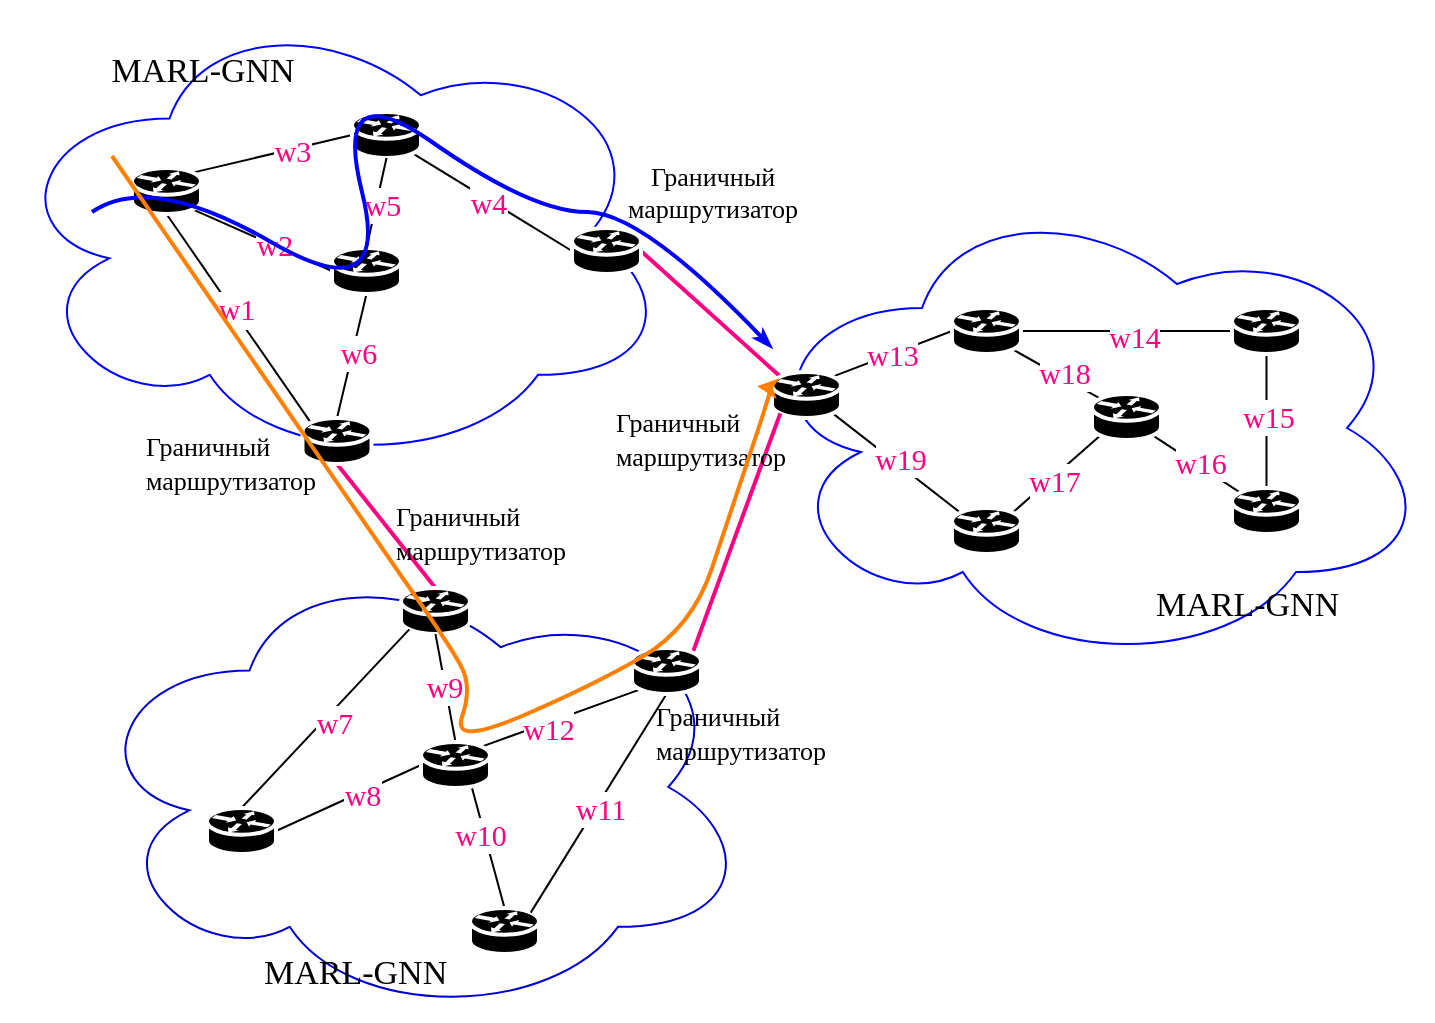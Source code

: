 <mxfile version="21.2.1" type="github">
  <diagram name="Страница 1" id="EwrGXDcwD4Ak4b9g7cqd">
    <mxGraphModel dx="701" dy="622" grid="1" gridSize="10" guides="1" tooltips="1" connect="1" arrows="1" fold="1" page="1" pageScale="1" pageWidth="827" pageHeight="1169" math="0" shadow="0">
      <root>
        <mxCell id="0" />
        <mxCell id="1" parent="0" />
        <mxCell id="X2SiNFkBctOpv3UMYdg0-1" value="" style="ellipse;shape=cloud;whiteSpace=wrap;html=1;strokeColor=#0000FF;" parent="1" vertex="1">
          <mxGeometry x="350" y="520" width="335" height="233" as="geometry" />
        </mxCell>
        <mxCell id="X2SiNFkBctOpv3UMYdg0-2" style="rounded=0;orthogonalLoop=1;jettySize=auto;html=1;exitX=0.88;exitY=0.1;exitDx=0;exitDy=0;exitPerimeter=0;entryX=0;entryY=0.5;entryDx=0;entryDy=0;entryPerimeter=0;endArrow=none;endFill=0;strokeColor=#000000;" parent="1" source="X2SiNFkBctOpv3UMYdg0-8" target="X2SiNFkBctOpv3UMYdg0-11" edge="1">
          <mxGeometry relative="1" as="geometry" />
        </mxCell>
        <mxCell id="X2SiNFkBctOpv3UMYdg0-3" value="w3" style="edgeLabel;html=1;align=center;verticalAlign=middle;resizable=0;points=[];fontSize=15;fontFamily=Tahoma;fontColor=#FF0080;" parent="X2SiNFkBctOpv3UMYdg0-2" vertex="1" connectable="0">
          <mxGeometry x="0.229" relative="1" as="geometry">
            <mxPoint as="offset" />
          </mxGeometry>
        </mxCell>
        <mxCell id="X2SiNFkBctOpv3UMYdg0-4" style="edgeStyle=none;rounded=0;orthogonalLoop=1;jettySize=auto;html=1;exitX=0.88;exitY=0.9;exitDx=0;exitDy=0;exitPerimeter=0;entryX=0;entryY=0.5;entryDx=0;entryDy=0;entryPerimeter=0;strokeColor=#000000;endArrow=none;endFill=0;" parent="1" source="X2SiNFkBctOpv3UMYdg0-8" target="X2SiNFkBctOpv3UMYdg0-16" edge="1">
          <mxGeometry relative="1" as="geometry" />
        </mxCell>
        <mxCell id="X2SiNFkBctOpv3UMYdg0-5" value="w2" style="edgeLabel;html=1;align=center;verticalAlign=middle;resizable=0;points=[];fontSize=15;fontFamily=Tahoma;fontColor=#FF0080;" parent="X2SiNFkBctOpv3UMYdg0-4" vertex="1" connectable="0">
          <mxGeometry x="0.163" y="1" relative="1" as="geometry">
            <mxPoint x="-1" as="offset" />
          </mxGeometry>
        </mxCell>
        <mxCell id="X2SiNFkBctOpv3UMYdg0-6" style="edgeStyle=none;rounded=0;orthogonalLoop=1;jettySize=auto;html=1;exitX=0.5;exitY=1;exitDx=0;exitDy=0;exitPerimeter=0;entryX=0.12;entryY=0.1;entryDx=0;entryDy=0;entryPerimeter=0;strokeColor=#000000;endArrow=none;endFill=0;" parent="1" source="X2SiNFkBctOpv3UMYdg0-8" target="X2SiNFkBctOpv3UMYdg0-19" edge="1">
          <mxGeometry relative="1" as="geometry" />
        </mxCell>
        <mxCell id="X2SiNFkBctOpv3UMYdg0-7" value="&lt;font style=&quot;font-size: 15px;&quot; color=&quot;#ff0080&quot;&gt;w1&lt;/font&gt;" style="edgeLabel;html=1;align=center;verticalAlign=middle;resizable=0;points=[];fontSize=14;fontFamily=Tahoma;" parent="X2SiNFkBctOpv3UMYdg0-6" vertex="1" connectable="0">
          <mxGeometry x="-0.063" y="2" relative="1" as="geometry">
            <mxPoint x="-1" as="offset" />
          </mxGeometry>
        </mxCell>
        <mxCell id="X2SiNFkBctOpv3UMYdg0-8" value="" style="shape=mxgraph.cisco.routers.router;sketch=0;html=1;pointerEvents=1;dashed=0;fillColor=#000000;strokeColor=#ffffff;strokeWidth=2;verticalLabelPosition=bottom;verticalAlign=top;align=center;outlineConnect=0;fontFamily=Times New Roman;fontSize=15;" parent="1" vertex="1">
          <mxGeometry x="415" y="603" width="34.5" height="23" as="geometry" />
        </mxCell>
        <mxCell id="X2SiNFkBctOpv3UMYdg0-9" style="edgeStyle=none;rounded=0;orthogonalLoop=1;jettySize=auto;html=1;exitX=0.88;exitY=0.9;exitDx=0;exitDy=0;exitPerimeter=0;entryX=0;entryY=0.5;entryDx=0;entryDy=0;entryPerimeter=0;strokeColor=#000000;endArrow=none;endFill=0;" parent="1" source="X2SiNFkBctOpv3UMYdg0-11" target="X2SiNFkBctOpv3UMYdg0-21" edge="1">
          <mxGeometry relative="1" as="geometry" />
        </mxCell>
        <mxCell id="X2SiNFkBctOpv3UMYdg0-10" value="w4" style="edgeLabel;html=1;align=center;verticalAlign=middle;resizable=0;points=[];fontSize=15;fontFamily=Tahoma;fontColor=#FF0080;" parent="X2SiNFkBctOpv3UMYdg0-9" vertex="1" connectable="0">
          <mxGeometry x="-0.039" y="-1" relative="1" as="geometry">
            <mxPoint as="offset" />
          </mxGeometry>
        </mxCell>
        <mxCell id="X2SiNFkBctOpv3UMYdg0-11" value="" style="shape=mxgraph.cisco.routers.router;sketch=0;html=1;pointerEvents=1;dashed=0;fillColor=#000000;strokeColor=#ffffff;strokeWidth=2;verticalLabelPosition=bottom;verticalAlign=top;align=center;outlineConnect=0;fontFamily=Times New Roman;fontSize=15;" parent="1" vertex="1">
          <mxGeometry x="525" y="575" width="34.5" height="23" as="geometry" />
        </mxCell>
        <mxCell id="X2SiNFkBctOpv3UMYdg0-12" style="edgeStyle=none;rounded=0;orthogonalLoop=1;jettySize=auto;html=1;exitX=0.5;exitY=1;exitDx=0;exitDy=0;exitPerimeter=0;entryX=0.5;entryY=0;entryDx=0;entryDy=0;entryPerimeter=0;strokeColor=#000000;endArrow=none;endFill=0;" parent="1" source="X2SiNFkBctOpv3UMYdg0-16" target="X2SiNFkBctOpv3UMYdg0-19" edge="1">
          <mxGeometry relative="1" as="geometry" />
        </mxCell>
        <mxCell id="X2SiNFkBctOpv3UMYdg0-13" value="w6" style="edgeLabel;html=1;align=center;verticalAlign=middle;resizable=0;points=[];fontSize=15;fontFamily=Tahoma;fontColor=#FF0080;" parent="X2SiNFkBctOpv3UMYdg0-12" vertex="1" connectable="0">
          <mxGeometry x="-0.073" y="2" relative="1" as="geometry">
            <mxPoint as="offset" />
          </mxGeometry>
        </mxCell>
        <mxCell id="X2SiNFkBctOpv3UMYdg0-14" style="edgeStyle=none;rounded=0;orthogonalLoop=1;jettySize=auto;html=1;exitX=0.5;exitY=0;exitDx=0;exitDy=0;exitPerimeter=0;entryX=0.5;entryY=1;entryDx=0;entryDy=0;entryPerimeter=0;strokeColor=#000000;endArrow=none;endFill=0;" parent="1" source="X2SiNFkBctOpv3UMYdg0-16" target="X2SiNFkBctOpv3UMYdg0-11" edge="1">
          <mxGeometry relative="1" as="geometry" />
        </mxCell>
        <mxCell id="X2SiNFkBctOpv3UMYdg0-15" value="w5" style="edgeLabel;html=1;align=center;verticalAlign=middle;resizable=0;points=[];fontSize=15;fontFamily=Tahoma;fontColor=#FF0080;" parent="X2SiNFkBctOpv3UMYdg0-14" vertex="1" connectable="0">
          <mxGeometry x="0.004" y="-3" relative="1" as="geometry">
            <mxPoint as="offset" />
          </mxGeometry>
        </mxCell>
        <mxCell id="X2SiNFkBctOpv3UMYdg0-16" value="" style="shape=mxgraph.cisco.routers.router;sketch=0;html=1;pointerEvents=1;dashed=0;fillColor=#000000;strokeColor=#ffffff;strokeWidth=2;verticalLabelPosition=bottom;verticalAlign=top;align=center;outlineConnect=0;fontFamily=Times New Roman;fontSize=15;" parent="1" vertex="1">
          <mxGeometry x="515" y="643" width="34.5" height="23" as="geometry" />
        </mxCell>
        <mxCell id="X2SiNFkBctOpv3UMYdg0-17" value="" style="ellipse;shape=cloud;whiteSpace=wrap;html=1;strokeColor=#0000FF;" parent="1" vertex="1">
          <mxGeometry x="725" y="613" width="340" height="240" as="geometry" />
        </mxCell>
        <mxCell id="X2SiNFkBctOpv3UMYdg0-18" style="edgeStyle=none;rounded=0;orthogonalLoop=1;jettySize=auto;html=1;exitX=0.5;exitY=1;exitDx=0;exitDy=0;exitPerimeter=0;entryX=0.5;entryY=0;entryDx=0;entryDy=0;entryPerimeter=0;strokeColor=#FF0080;strokeWidth=2;endArrow=none;endFill=0;" parent="1" source="X2SiNFkBctOpv3UMYdg0-19" target="X2SiNFkBctOpv3UMYdg0-43" edge="1">
          <mxGeometry relative="1" as="geometry" />
        </mxCell>
        <mxCell id="X2SiNFkBctOpv3UMYdg0-19" value="" style="shape=mxgraph.cisco.routers.router;sketch=0;html=1;pointerEvents=1;dashed=0;fillColor=#000000;strokeColor=#ffffff;strokeWidth=2;verticalLabelPosition=bottom;verticalAlign=top;align=center;outlineConnect=0;fontFamily=Times New Roman;fontSize=15;" parent="1" vertex="1">
          <mxGeometry x="500.25" y="728" width="34.5" height="23" as="geometry" />
        </mxCell>
        <mxCell id="X2SiNFkBctOpv3UMYdg0-20" style="edgeStyle=none;rounded=0;orthogonalLoop=1;jettySize=auto;html=1;exitX=1;exitY=0.5;exitDx=0;exitDy=0;exitPerimeter=0;entryX=0.12;entryY=0.1;entryDx=0;entryDy=0;entryPerimeter=0;strokeColor=#FF0080;endArrow=none;endFill=0;strokeWidth=2;" parent="1" source="X2SiNFkBctOpv3UMYdg0-21" target="X2SiNFkBctOpv3UMYdg0-26" edge="1">
          <mxGeometry relative="1" as="geometry" />
        </mxCell>
        <mxCell id="X2SiNFkBctOpv3UMYdg0-21" value="" style="shape=mxgraph.cisco.routers.router;sketch=0;html=1;pointerEvents=1;dashed=0;fillColor=#000000;strokeColor=#ffffff;strokeWidth=2;verticalLabelPosition=bottom;verticalAlign=top;align=center;outlineConnect=0;fontFamily=Times New Roman;fontSize=15;" parent="1" vertex="1">
          <mxGeometry x="635" y="633" width="34.5" height="23" as="geometry" />
        </mxCell>
        <mxCell id="X2SiNFkBctOpv3UMYdg0-22" style="edgeStyle=none;rounded=0;orthogonalLoop=1;jettySize=auto;html=1;exitX=0.88;exitY=0.1;exitDx=0;exitDy=0;exitPerimeter=0;entryX=0;entryY=0.5;entryDx=0;entryDy=0;entryPerimeter=0;strokeColor=#000000;strokeWidth=1;endArrow=none;endFill=0;" parent="1" source="X2SiNFkBctOpv3UMYdg0-26" target="X2SiNFkBctOpv3UMYdg0-31" edge="1">
          <mxGeometry relative="1" as="geometry" />
        </mxCell>
        <mxCell id="X2SiNFkBctOpv3UMYdg0-23" value="w13" style="edgeLabel;html=1;align=center;verticalAlign=middle;resizable=0;points=[];fontSize=15;fontFamily=Tahoma;fontColor=#FF0080;" parent="X2SiNFkBctOpv3UMYdg0-22" vertex="1" connectable="0">
          <mxGeometry x="-0.029" relative="1" as="geometry">
            <mxPoint as="offset" />
          </mxGeometry>
        </mxCell>
        <mxCell id="X2SiNFkBctOpv3UMYdg0-24" style="edgeStyle=none;rounded=0;orthogonalLoop=1;jettySize=auto;html=1;exitX=0.88;exitY=0.9;exitDx=0;exitDy=0;exitPerimeter=0;entryX=0.12;entryY=0.1;entryDx=0;entryDy=0;entryPerimeter=0;strokeColor=#000000;strokeWidth=1;endArrow=none;endFill=0;" parent="1" source="X2SiNFkBctOpv3UMYdg0-26" target="X2SiNFkBctOpv3UMYdg0-34" edge="1">
          <mxGeometry relative="1" as="geometry" />
        </mxCell>
        <mxCell id="X2SiNFkBctOpv3UMYdg0-25" value="w19" style="edgeLabel;html=1;align=center;verticalAlign=middle;resizable=0;points=[];fontSize=15;fontFamily=Tahoma;fontColor=#FF0080;" parent="X2SiNFkBctOpv3UMYdg0-24" vertex="1" connectable="0">
          <mxGeometry x="-0.001" y="3" relative="1" as="geometry">
            <mxPoint as="offset" />
          </mxGeometry>
        </mxCell>
        <mxCell id="X2SiNFkBctOpv3UMYdg0-26" value="" style="shape=mxgraph.cisco.routers.router;sketch=0;html=1;pointerEvents=1;dashed=0;fillColor=#000000;strokeColor=#ffffff;strokeWidth=2;verticalLabelPosition=bottom;verticalAlign=top;align=center;outlineConnect=0;fontFamily=Times New Roman;fontSize=15;" parent="1" vertex="1">
          <mxGeometry x="735" y="705" width="34.5" height="23" as="geometry" />
        </mxCell>
        <mxCell id="X2SiNFkBctOpv3UMYdg0-27" style="edgeStyle=none;rounded=0;orthogonalLoop=1;jettySize=auto;html=1;exitX=1;exitY=0.5;exitDx=0;exitDy=0;exitPerimeter=0;strokeColor=#000000;strokeWidth=1;endArrow=none;endFill=0;" parent="1" source="X2SiNFkBctOpv3UMYdg0-31" target="X2SiNFkBctOpv3UMYdg0-40" edge="1">
          <mxGeometry relative="1" as="geometry" />
        </mxCell>
        <mxCell id="X2SiNFkBctOpv3UMYdg0-28" value="w14" style="edgeLabel;html=1;align=center;verticalAlign=middle;resizable=0;points=[];fontSize=15;fontFamily=Tahoma;fontColor=#FF0080;" parent="X2SiNFkBctOpv3UMYdg0-27" vertex="1" connectable="0">
          <mxGeometry x="0.062" y="-2" relative="1" as="geometry">
            <mxPoint as="offset" />
          </mxGeometry>
        </mxCell>
        <mxCell id="X2SiNFkBctOpv3UMYdg0-29" style="edgeStyle=none;rounded=0;orthogonalLoop=1;jettySize=auto;html=1;exitX=0.88;exitY=0.9;exitDx=0;exitDy=0;exitPerimeter=0;entryX=0.12;entryY=0.1;entryDx=0;entryDy=0;entryPerimeter=0;strokeColor=#000000;strokeWidth=1;endArrow=none;endFill=0;" parent="1" source="X2SiNFkBctOpv3UMYdg0-31" target="X2SiNFkBctOpv3UMYdg0-37" edge="1">
          <mxGeometry relative="1" as="geometry" />
        </mxCell>
        <mxCell id="X2SiNFkBctOpv3UMYdg0-30" value="w18" style="edgeLabel;html=1;align=center;verticalAlign=middle;resizable=0;points=[];fontSize=15;fontFamily=Tahoma;fontColor=#FF0080;" parent="X2SiNFkBctOpv3UMYdg0-29" vertex="1" connectable="0">
          <mxGeometry x="0.076" y="3" relative="1" as="geometry">
            <mxPoint as="offset" />
          </mxGeometry>
        </mxCell>
        <mxCell id="X2SiNFkBctOpv3UMYdg0-31" value="" style="shape=mxgraph.cisco.routers.router;sketch=0;html=1;pointerEvents=1;dashed=0;fillColor=#000000;strokeColor=#ffffff;strokeWidth=2;verticalLabelPosition=bottom;verticalAlign=top;align=center;outlineConnect=0;fontFamily=Times New Roman;fontSize=15;" parent="1" vertex="1">
          <mxGeometry x="825" y="673" width="34.5" height="23" as="geometry" />
        </mxCell>
        <mxCell id="X2SiNFkBctOpv3UMYdg0-32" style="edgeStyle=none;rounded=0;orthogonalLoop=1;jettySize=auto;html=1;exitX=0.88;exitY=0.1;exitDx=0;exitDy=0;exitPerimeter=0;entryX=0.12;entryY=0.9;entryDx=0;entryDy=0;entryPerimeter=0;strokeColor=#000000;strokeWidth=1;endArrow=none;endFill=0;" parent="1" source="X2SiNFkBctOpv3UMYdg0-34" target="X2SiNFkBctOpv3UMYdg0-37" edge="1">
          <mxGeometry relative="1" as="geometry" />
        </mxCell>
        <mxCell id="X2SiNFkBctOpv3UMYdg0-33" value="w17" style="edgeLabel;html=1;align=center;verticalAlign=middle;resizable=0;points=[];fontSize=15;fontFamily=Tahoma;fontColor=#FF0080;" parent="X2SiNFkBctOpv3UMYdg0-32" vertex="1" connectable="0">
          <mxGeometry x="-0.105" y="-1" relative="1" as="geometry">
            <mxPoint as="offset" />
          </mxGeometry>
        </mxCell>
        <mxCell id="X2SiNFkBctOpv3UMYdg0-34" value="" style="shape=mxgraph.cisco.routers.router;sketch=0;html=1;pointerEvents=1;dashed=0;fillColor=#000000;strokeColor=#ffffff;strokeWidth=2;verticalLabelPosition=bottom;verticalAlign=top;align=center;outlineConnect=0;fontFamily=Times New Roman;fontSize=15;" parent="1" vertex="1">
          <mxGeometry x="825" y="773" width="34.5" height="23" as="geometry" />
        </mxCell>
        <mxCell id="X2SiNFkBctOpv3UMYdg0-35" style="edgeStyle=none;rounded=0;orthogonalLoop=1;jettySize=auto;html=1;exitX=0.88;exitY=0.9;exitDx=0;exitDy=0;exitPerimeter=0;entryX=0.12;entryY=0.1;entryDx=0;entryDy=0;entryPerimeter=0;strokeColor=#000000;strokeWidth=1;endArrow=none;endFill=0;" parent="1" source="X2SiNFkBctOpv3UMYdg0-37" target="X2SiNFkBctOpv3UMYdg0-41" edge="1">
          <mxGeometry relative="1" as="geometry" />
        </mxCell>
        <mxCell id="X2SiNFkBctOpv3UMYdg0-36" value="w16" style="edgeLabel;html=1;align=center;verticalAlign=middle;resizable=0;points=[];fontSize=15;fontFamily=Tahoma;fontColor=#FF0080;" parent="X2SiNFkBctOpv3UMYdg0-35" vertex="1" connectable="0">
          <mxGeometry x="-0.034" y="1" relative="1" as="geometry">
            <mxPoint x="1" as="offset" />
          </mxGeometry>
        </mxCell>
        <mxCell id="X2SiNFkBctOpv3UMYdg0-37" value="" style="shape=mxgraph.cisco.routers.router;sketch=0;html=1;pointerEvents=1;dashed=0;fillColor=#000000;strokeColor=#ffffff;strokeWidth=2;verticalLabelPosition=bottom;verticalAlign=top;align=center;outlineConnect=0;fontFamily=Times New Roman;fontSize=15;" parent="1" vertex="1">
          <mxGeometry x="895" y="716" width="34.5" height="23" as="geometry" />
        </mxCell>
        <mxCell id="X2SiNFkBctOpv3UMYdg0-38" style="edgeStyle=none;rounded=0;orthogonalLoop=1;jettySize=auto;html=1;exitX=0.5;exitY=1;exitDx=0;exitDy=0;exitPerimeter=0;strokeColor=#000000;strokeWidth=1;endArrow=none;endFill=0;" parent="1" source="X2SiNFkBctOpv3UMYdg0-40" target="X2SiNFkBctOpv3UMYdg0-41" edge="1">
          <mxGeometry relative="1" as="geometry" />
        </mxCell>
        <mxCell id="X2SiNFkBctOpv3UMYdg0-39" value="w15" style="edgeLabel;html=1;align=center;verticalAlign=middle;resizable=0;points=[];fontSize=15;fontFamily=Tahoma;fontColor=#FF0080;" parent="X2SiNFkBctOpv3UMYdg0-38" vertex="1" connectable="0">
          <mxGeometry x="-0.076" relative="1" as="geometry">
            <mxPoint as="offset" />
          </mxGeometry>
        </mxCell>
        <mxCell id="X2SiNFkBctOpv3UMYdg0-40" value="" style="shape=mxgraph.cisco.routers.router;sketch=0;html=1;pointerEvents=1;dashed=0;fillColor=#000000;strokeColor=#ffffff;strokeWidth=2;verticalLabelPosition=bottom;verticalAlign=top;align=center;outlineConnect=0;fontFamily=Times New Roman;fontSize=15;" parent="1" vertex="1">
          <mxGeometry x="965" y="673" width="34.5" height="23" as="geometry" />
        </mxCell>
        <mxCell id="X2SiNFkBctOpv3UMYdg0-41" value="" style="shape=mxgraph.cisco.routers.router;sketch=0;html=1;pointerEvents=1;dashed=0;fillColor=#000000;strokeColor=#ffffff;strokeWidth=2;verticalLabelPosition=bottom;verticalAlign=top;align=center;outlineConnect=0;fontFamily=Times New Roman;fontSize=15;" parent="1" vertex="1">
          <mxGeometry x="965" y="763" width="34.5" height="23" as="geometry" />
        </mxCell>
        <mxCell id="X2SiNFkBctOpv3UMYdg0-42" value="" style="ellipse;shape=cloud;whiteSpace=wrap;html=1;strokeColor=#0000CC;" parent="1" vertex="1">
          <mxGeometry x="390" y="796" width="335" height="233" as="geometry" />
        </mxCell>
        <mxCell id="X2SiNFkBctOpv3UMYdg0-43" value="" style="shape=mxgraph.cisco.routers.router;sketch=0;html=1;pointerEvents=1;dashed=0;fillColor=#000000;strokeColor=#ffffff;strokeWidth=2;verticalLabelPosition=bottom;verticalAlign=top;align=center;outlineConnect=0;fontFamily=Times New Roman;fontSize=15;" parent="1" vertex="1">
          <mxGeometry x="549.5" y="813" width="34.5" height="23" as="geometry" />
        </mxCell>
        <mxCell id="X2SiNFkBctOpv3UMYdg0-44" style="edgeStyle=none;rounded=0;orthogonalLoop=1;jettySize=auto;html=1;exitX=0.5;exitY=0;exitDx=0;exitDy=0;exitPerimeter=0;entryX=0.12;entryY=0.9;entryDx=0;entryDy=0;entryPerimeter=0;strokeColor=#000000;strokeWidth=1;endArrow=none;endFill=0;" parent="1" source="X2SiNFkBctOpv3UMYdg0-48" target="X2SiNFkBctOpv3UMYdg0-43" edge="1">
          <mxGeometry relative="1" as="geometry" />
        </mxCell>
        <mxCell id="X2SiNFkBctOpv3UMYdg0-45" value="w7" style="edgeLabel;html=1;align=center;verticalAlign=middle;resizable=0;points=[];fontSize=15;fontFamily=Tahoma;fontColor=#FF0080;" parent="X2SiNFkBctOpv3UMYdg0-44" vertex="1" connectable="0">
          <mxGeometry x="0.025" y="-4" relative="1" as="geometry">
            <mxPoint as="offset" />
          </mxGeometry>
        </mxCell>
        <mxCell id="X2SiNFkBctOpv3UMYdg0-46" style="edgeStyle=none;rounded=0;orthogonalLoop=1;jettySize=auto;html=1;exitX=1;exitY=0.5;exitDx=0;exitDy=0;exitPerimeter=0;entryX=0;entryY=0.5;entryDx=0;entryDy=0;entryPerimeter=0;strokeColor=#000000;strokeWidth=1;endArrow=none;endFill=0;" parent="1" source="X2SiNFkBctOpv3UMYdg0-48" target="X2SiNFkBctOpv3UMYdg0-55" edge="1">
          <mxGeometry relative="1" as="geometry" />
        </mxCell>
        <mxCell id="X2SiNFkBctOpv3UMYdg0-47" value="w8" style="edgeLabel;html=1;align=center;verticalAlign=middle;resizable=0;points=[];fontSize=15;fontFamily=Tahoma;fontColor=#FF0080;" parent="X2SiNFkBctOpv3UMYdg0-46" vertex="1" connectable="0">
          <mxGeometry x="0.163" y="-1" relative="1" as="geometry">
            <mxPoint as="offset" />
          </mxGeometry>
        </mxCell>
        <mxCell id="X2SiNFkBctOpv3UMYdg0-48" value="" style="shape=mxgraph.cisco.routers.router;sketch=0;html=1;pointerEvents=1;dashed=0;fillColor=#000000;strokeColor=#ffffff;strokeWidth=2;verticalLabelPosition=bottom;verticalAlign=top;align=center;outlineConnect=0;fontFamily=Times New Roman;fontSize=15;" parent="1" vertex="1">
          <mxGeometry x="452.5" y="923" width="34.5" height="23" as="geometry" />
        </mxCell>
        <mxCell id="X2SiNFkBctOpv3UMYdg0-49" style="edgeStyle=none;rounded=0;orthogonalLoop=1;jettySize=auto;html=1;entryX=0.5;entryY=0;entryDx=0;entryDy=0;entryPerimeter=0;strokeColor=#000000;strokeWidth=1;endArrow=none;endFill=0;" parent="1" target="X2SiNFkBctOpv3UMYdg0-56" edge="1">
          <mxGeometry relative="1" as="geometry">
            <mxPoint x="585" y="913" as="sourcePoint" />
          </mxGeometry>
        </mxCell>
        <mxCell id="X2SiNFkBctOpv3UMYdg0-50" value="w10" style="edgeLabel;html=1;align=center;verticalAlign=middle;resizable=0;points=[];fontSize=15;fontFamily=Tahoma;fontColor=#FF0080;" parent="X2SiNFkBctOpv3UMYdg0-49" vertex="1" connectable="0">
          <mxGeometry x="-0.236" y="-2" relative="1" as="geometry">
            <mxPoint as="offset" />
          </mxGeometry>
        </mxCell>
        <mxCell id="X2SiNFkBctOpv3UMYdg0-51" style="edgeStyle=none;rounded=0;orthogonalLoop=1;jettySize=auto;html=1;exitX=0.5;exitY=0;exitDx=0;exitDy=0;exitPerimeter=0;entryX=0.5;entryY=1;entryDx=0;entryDy=0;entryPerimeter=0;strokeColor=#000000;strokeWidth=1;endArrow=none;endFill=0;" parent="1" source="X2SiNFkBctOpv3UMYdg0-55" target="X2SiNFkBctOpv3UMYdg0-43" edge="1">
          <mxGeometry relative="1" as="geometry" />
        </mxCell>
        <mxCell id="X2SiNFkBctOpv3UMYdg0-52" value="w9" style="edgeLabel;html=1;align=center;verticalAlign=middle;resizable=0;points=[];fontSize=15;fontFamily=Tahoma;fontColor=#FF0080;" parent="X2SiNFkBctOpv3UMYdg0-51" vertex="1" connectable="0">
          <mxGeometry x="0.034" y="1" relative="1" as="geometry">
            <mxPoint as="offset" />
          </mxGeometry>
        </mxCell>
        <mxCell id="X2SiNFkBctOpv3UMYdg0-53" style="edgeStyle=none;rounded=0;orthogonalLoop=1;jettySize=auto;html=1;exitX=0.88;exitY=0.1;exitDx=0;exitDy=0;exitPerimeter=0;entryX=0.12;entryY=0.9;entryDx=0;entryDy=0;entryPerimeter=0;strokeColor=#000000;strokeWidth=1;endArrow=none;endFill=0;" parent="1" source="X2SiNFkBctOpv3UMYdg0-55" target="X2SiNFkBctOpv3UMYdg0-60" edge="1">
          <mxGeometry relative="1" as="geometry" />
        </mxCell>
        <mxCell id="X2SiNFkBctOpv3UMYdg0-54" value="w12" style="edgeLabel;html=1;align=center;verticalAlign=middle;resizable=0;points=[];fontSize=15;fontFamily=Tahoma;fontColor=#FF0080;" parent="X2SiNFkBctOpv3UMYdg0-53" vertex="1" connectable="0">
          <mxGeometry x="-0.188" y="-2" relative="1" as="geometry">
            <mxPoint as="offset" />
          </mxGeometry>
        </mxCell>
        <mxCell id="X2SiNFkBctOpv3UMYdg0-55" value="" style="shape=mxgraph.cisco.routers.router;sketch=0;html=1;pointerEvents=1;dashed=0;fillColor=#000000;strokeColor=#ffffff;strokeWidth=2;verticalLabelPosition=bottom;verticalAlign=top;align=center;outlineConnect=0;fontFamily=Times New Roman;fontSize=15;" parent="1" vertex="1">
          <mxGeometry x="559.5" y="890" width="34.5" height="23" as="geometry" />
        </mxCell>
        <mxCell id="X2SiNFkBctOpv3UMYdg0-56" value="" style="shape=mxgraph.cisco.routers.router;sketch=0;html=1;pointerEvents=1;dashed=0;fillColor=#000000;strokeColor=#ffffff;strokeWidth=2;verticalLabelPosition=bottom;verticalAlign=top;align=center;outlineConnect=0;fontFamily=Times New Roman;fontSize=15;" parent="1" vertex="1">
          <mxGeometry x="584" y="973" width="34.5" height="23" as="geometry" />
        </mxCell>
        <mxCell id="X2SiNFkBctOpv3UMYdg0-57" style="edgeStyle=none;rounded=0;orthogonalLoop=1;jettySize=auto;html=1;exitX=0.5;exitY=1;exitDx=0;exitDy=0;exitPerimeter=0;entryX=0.88;entryY=0.1;entryDx=0;entryDy=0;entryPerimeter=0;strokeColor=#000000;strokeWidth=1;endArrow=none;endFill=0;" parent="1" source="X2SiNFkBctOpv3UMYdg0-60" target="X2SiNFkBctOpv3UMYdg0-56" edge="1">
          <mxGeometry relative="1" as="geometry" />
        </mxCell>
        <mxCell id="X2SiNFkBctOpv3UMYdg0-58" value="w11" style="edgeLabel;html=1;align=center;verticalAlign=middle;resizable=0;points=[];fontSize=15;fontFamily=Tahoma;fontColor=#FF0080;" parent="X2SiNFkBctOpv3UMYdg0-57" vertex="1" connectable="0">
          <mxGeometry x="0.035" y="2" relative="1" as="geometry">
            <mxPoint y="-1" as="offset" />
          </mxGeometry>
        </mxCell>
        <mxCell id="X2SiNFkBctOpv3UMYdg0-59" style="edgeStyle=none;rounded=0;orthogonalLoop=1;jettySize=auto;html=1;exitX=0.88;exitY=0.1;exitDx=0;exitDy=0;exitPerimeter=0;entryX=0.12;entryY=0.9;entryDx=0;entryDy=0;entryPerimeter=0;strokeColor=#FF0080;strokeWidth=2;fontFamily=Tahoma;fontSize=13;fontColor=#000000;endArrow=none;endFill=0;" parent="1" source="X2SiNFkBctOpv3UMYdg0-60" target="X2SiNFkBctOpv3UMYdg0-26" edge="1">
          <mxGeometry relative="1" as="geometry" />
        </mxCell>
        <mxCell id="X2SiNFkBctOpv3UMYdg0-60" value="" style="shape=mxgraph.cisco.routers.router;sketch=0;html=1;pointerEvents=1;dashed=0;fillColor=#000000;strokeColor=#ffffff;strokeWidth=2;verticalLabelPosition=bottom;verticalAlign=top;align=center;outlineConnect=0;fontFamily=Times New Roman;fontSize=15;" parent="1" vertex="1">
          <mxGeometry x="665" y="843" width="34.5" height="23" as="geometry" />
        </mxCell>
        <mxCell id="X2SiNFkBctOpv3UMYdg0-61" value="&lt;font style=&quot;font-size: 13px;&quot; face=&quot;Tahoma&quot;&gt;Граничный &lt;br&gt;маршрутизатор&lt;/font&gt;" style="text;html=1;align=center;verticalAlign=middle;resizable=0;points=[];autosize=1;strokeColor=none;fillColor=none;" parent="1" vertex="1">
          <mxGeometry x="645" y="594.5" width="120" height="40" as="geometry" />
        </mxCell>
        <mxCell id="X2SiNFkBctOpv3UMYdg0-62" value="&lt;font style=&quot;font-size: 13px;&quot;&gt;&lt;span style=&quot;caret-color: rgb(0, 0, 0); color: rgb(0, 0, 0); font-family: Tahoma; font-style: normal; font-variant-caps: normal; font-weight: 400; letter-spacing: normal; text-align: center; text-indent: 0px; text-transform: none; word-spacing: 0px; -webkit-text-stroke-width: 0px; text-decoration: none; float: none; display: inline !important;&quot;&gt;Граничный&lt;span class=&quot;Apple-converted-space&quot;&gt;&amp;nbsp;&lt;/span&gt;&lt;/span&gt;&lt;br style=&quot;caret-color: rgb(0, 0, 0); color: rgb(0, 0, 0); font-family: Tahoma; font-style: normal; font-variant-caps: normal; font-weight: 400; letter-spacing: normal; text-align: center; text-indent: 0px; text-transform: none; word-spacing: 0px; -webkit-text-stroke-width: 0px; text-decoration: none;&quot;&gt;&lt;span style=&quot;caret-color: rgb(0, 0, 0); color: rgb(0, 0, 0); font-family: Tahoma; font-style: normal; font-variant-caps: normal; font-weight: 400; letter-spacing: normal; text-align: center; text-indent: 0px; text-transform: none; word-spacing: 0px; -webkit-text-stroke-width: 0px; text-decoration: none; float: none; display: inline !important;&quot;&gt;маршрутизатор&lt;/span&gt;&lt;/font&gt;" style="text;whiteSpace=wrap;html=1;fontSize=14;fontFamily=Tahoma;" parent="1" vertex="1">
          <mxGeometry x="675" y="863" width="130" height="60" as="geometry" />
        </mxCell>
        <mxCell id="X2SiNFkBctOpv3UMYdg0-63" value="&lt;span style=&quot;font-size: 13px;&quot;&gt;&lt;span style=&quot;caret-color: rgb(0, 0, 0); color: rgb(0, 0, 0); font-family: Tahoma; font-style: normal; font-variant-caps: normal; letter-spacing: normal; text-align: center; text-indent: 0px; text-transform: none; word-spacing: 0px; -webkit-text-stroke-width: 0px; text-decoration: none; float: none; display: inline !important;&quot;&gt;Граничный&lt;span class=&quot;Apple-converted-space&quot;&gt;&amp;nbsp;&lt;/span&gt;&lt;/span&gt;&lt;br style=&quot;caret-color: rgb(0, 0, 0); color: rgb(0, 0, 0); font-family: Tahoma; font-style: normal; font-variant-caps: normal; letter-spacing: normal; text-align: center; text-indent: 0px; text-transform: none; word-spacing: 0px; -webkit-text-stroke-width: 0px; text-decoration: none;&quot;&gt;&lt;span style=&quot;caret-color: rgb(0, 0, 0); color: rgb(0, 0, 0); font-family: Tahoma; font-style: normal; font-variant-caps: normal; letter-spacing: normal; text-align: center; text-indent: 0px; text-transform: none; word-spacing: 0px; -webkit-text-stroke-width: 0px; text-decoration: none; float: none; display: inline !important;&quot;&gt;маршрутизатор&lt;/span&gt;&lt;/span&gt;" style="text;whiteSpace=wrap;html=1;fontSize=14;fontFamily=Tahoma;" parent="1" vertex="1">
          <mxGeometry x="419.5" y="728" width="130" height="60" as="geometry" />
        </mxCell>
        <mxCell id="X2SiNFkBctOpv3UMYdg0-64" value="&lt;font style=&quot;font-size: 13px;&quot;&gt;&lt;span style=&quot;caret-color: rgb(0, 0, 0); color: rgb(0, 0, 0); font-family: Tahoma; font-style: normal; font-variant-caps: normal; font-weight: 400; letter-spacing: normal; text-align: center; text-indent: 0px; text-transform: none; word-spacing: 0px; -webkit-text-stroke-width: 0px; text-decoration: none; float: none; display: inline !important;&quot;&gt;Граничный&lt;span class=&quot;Apple-converted-space&quot;&gt;&amp;nbsp;&lt;/span&gt;&lt;/span&gt;&lt;br style=&quot;caret-color: rgb(0, 0, 0); color: rgb(0, 0, 0); font-family: Tahoma; font-style: normal; font-variant-caps: normal; font-weight: 400; letter-spacing: normal; text-align: center; text-indent: 0px; text-transform: none; word-spacing: 0px; -webkit-text-stroke-width: 0px; text-decoration: none;&quot;&gt;&lt;span style=&quot;caret-color: rgb(0, 0, 0); color: rgb(0, 0, 0); font-family: Tahoma; font-style: normal; font-variant-caps: normal; font-weight: 400; letter-spacing: normal; text-align: center; text-indent: 0px; text-transform: none; word-spacing: 0px; -webkit-text-stroke-width: 0px; text-decoration: none; float: none; display: inline !important;&quot;&gt;маршрутизатор&lt;/span&gt;&lt;/font&gt;" style="text;whiteSpace=wrap;html=1;fontSize=14;fontFamily=Tahoma;" parent="1" vertex="1">
          <mxGeometry x="545" y="763" width="130" height="60" as="geometry" />
        </mxCell>
        <mxCell id="X2SiNFkBctOpv3UMYdg0-65" value="&lt;font style=&quot;font-size: 17px;&quot; color=&quot;#000000&quot;&gt;MARL-GNN&lt;/font&gt;" style="text;html=1;align=center;verticalAlign=middle;resizable=0;points=[];autosize=1;strokeColor=none;fillColor=none;fontSize=15;fontFamily=Tahoma;fontColor=#FF0080;" parent="1" vertex="1">
          <mxGeometry x="400.25" y="540" width="100" height="30" as="geometry" />
        </mxCell>
        <mxCell id="X2SiNFkBctOpv3UMYdg0-66" value="&lt;span style=&quot;caret-color: rgb(0, 0, 0); color: rgb(0, 0, 0); font-family: Tahoma; font-size: 17px; font-style: normal; font-variant-caps: normal; letter-spacing: normal; text-align: center; text-indent: 0px; text-transform: none; word-spacing: 0px; -webkit-text-stroke-width: 0px; text-decoration: none; float: none; display: inline !important;&quot;&gt;MARL-GNN&lt;/span&gt;" style="text;whiteSpace=wrap;html=1;fontSize=17;fontFamily=Tahoma;fontColor=#000000;labelBackgroundColor=none;" parent="1" vertex="1">
          <mxGeometry x="925" y="804.5" width="140" height="40" as="geometry" />
        </mxCell>
        <mxCell id="X2SiNFkBctOpv3UMYdg0-67" value="&lt;span style=&quot;caret-color: rgb(0, 0, 0); color: rgb(0, 0, 0); font-family: Tahoma; font-size: 17px; font-style: normal; font-variant-caps: normal; font-weight: 400; letter-spacing: normal; text-align: center; text-indent: 0px; text-transform: none; word-spacing: 0px; -webkit-text-stroke-width: 0px; text-decoration: none; float: none; display: inline !important;&quot;&gt;MARL-GNN&lt;/span&gt;" style="text;whiteSpace=wrap;html=1;fontSize=17;fontFamily=Tahoma;fontColor=#000000;" parent="1" vertex="1">
          <mxGeometry x="478.5" y="989" width="140" height="40" as="geometry" />
        </mxCell>
        <mxCell id="X2SiNFkBctOpv3UMYdg0-69" value="" style="curved=1;endArrow=classicThin;html=1;rounded=0;strokeColor=#0000FF;strokeWidth=2;fontFamily=Times New Roman;fontSize=15;fontColor=#000000;endSize=4;elbow=vertical;endFill=1;" parent="1" edge="1">
          <mxGeometry width="50" height="50" relative="1" as="geometry">
            <mxPoint x="395" y="625" as="sourcePoint" />
            <mxPoint x="735" y="693" as="targetPoint" />
            <Array as="points">
              <mxPoint x="424" y="605" />
              <mxPoint x="545" y="675" />
              <mxPoint x="515" y="555" />
              <mxPoint x="615" y="625" />
              <mxPoint x="670" y="625" />
            </Array>
          </mxGeometry>
        </mxCell>
        <mxCell id="X2SiNFkBctOpv3UMYdg0-70" value="&lt;font style=&quot;font-size: 13px;&quot;&gt;&lt;span style=&quot;caret-color: rgb(0, 0, 0); color: rgb(0, 0, 0); font-family: Tahoma; font-style: normal; font-variant-caps: normal; font-weight: 400; letter-spacing: normal; text-align: center; text-indent: 0px; text-transform: none; word-spacing: 0px; -webkit-text-stroke-width: 0px; text-decoration: none; float: none; display: inline !important;&quot;&gt;Граничный&lt;span class=&quot;Apple-converted-space&quot;&gt;&amp;nbsp;&lt;/span&gt;&lt;/span&gt;&lt;br style=&quot;caret-color: rgb(0, 0, 0); color: rgb(0, 0, 0); font-family: Tahoma; font-style: normal; font-variant-caps: normal; font-weight: 400; letter-spacing: normal; text-align: center; text-indent: 0px; text-transform: none; word-spacing: 0px; -webkit-text-stroke-width: 0px; text-decoration: none;&quot;&gt;&lt;span style=&quot;caret-color: rgb(0, 0, 0); color: rgb(0, 0, 0); font-family: Tahoma; font-style: normal; font-variant-caps: normal; font-weight: 400; letter-spacing: normal; text-align: center; text-indent: 0px; text-transform: none; word-spacing: 0px; -webkit-text-stroke-width: 0px; text-decoration: none; float: none; display: inline !important;&quot;&gt;маршрутизатор&lt;/span&gt;&lt;/font&gt;" style="text;whiteSpace=wrap;html=1;fontSize=14;fontFamily=Tahoma;" parent="1" vertex="1">
          <mxGeometry x="655" y="716" width="130" height="60" as="geometry" />
        </mxCell>
        <mxCell id="X2SiNFkBctOpv3UMYdg0-68" value="" style="curved=1;endArrow=classic;html=1;rounded=0;strokeWidth=2;fontFamily=Times New Roman;fontSize=18;endSize=4;elbow=vertical;strokeColor=#FF8000;endFill=1;" parent="1" target="X2SiNFkBctOpv3UMYdg0-17" edge="1">
          <mxGeometry width="50" height="50" relative="1" as="geometry">
            <mxPoint x="405" y="597" as="sourcePoint" />
            <mxPoint x="715" y="663" as="targetPoint" />
            <Array as="points">
              <mxPoint x="525" y="772" />
              <mxPoint x="575" y="843" />
              <mxPoint x="585" y="863" />
              <mxPoint x="575" y="892" />
              <mxPoint x="645" y="862" />
              <mxPoint x="695" y="833" />
              <mxPoint x="715" y="773" />
              <mxPoint x="735" y="713" />
            </Array>
          </mxGeometry>
        </mxCell>
      </root>
    </mxGraphModel>
  </diagram>
</mxfile>
